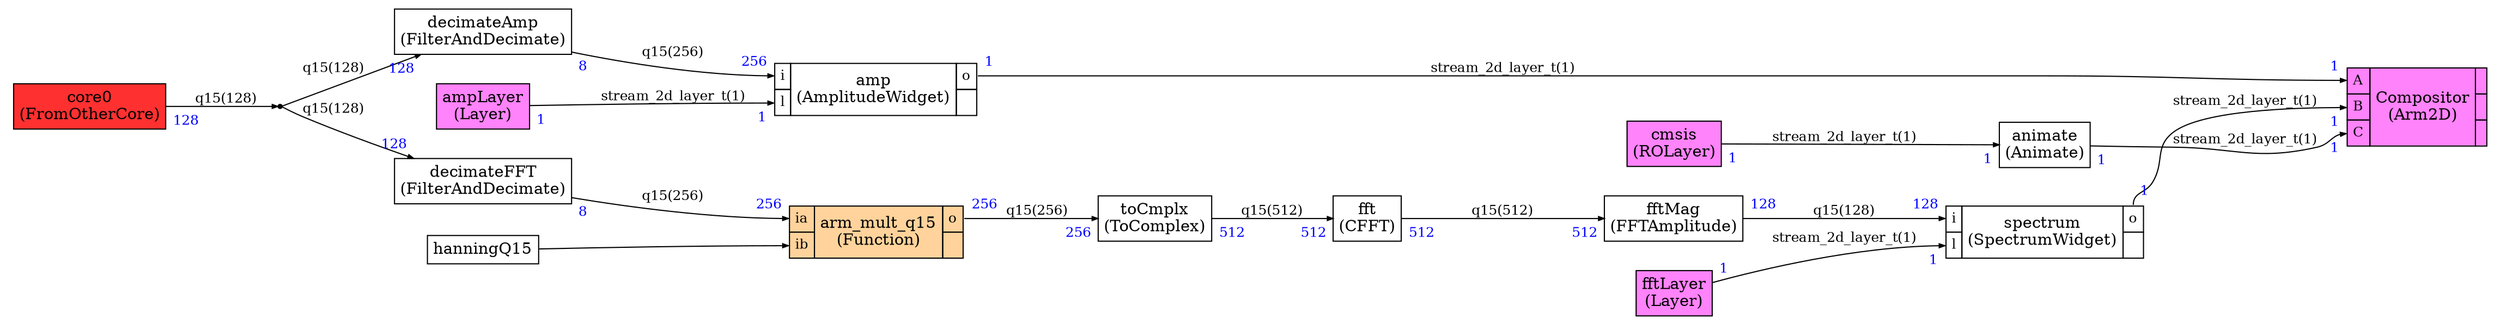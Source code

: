 



digraph structs {
    bgcolor = "white"
    node [shape=plaintext,color="black",fontcolor="black",fontname="Times-Roman"]
    rankdir=LR
    edge [arrowsize="0.5",color="black",fontcolor="black",fontname="Times-Roman"]



Compositor [label=<
<TABLE color="black" bgcolor="orchid1" BORDER="0" CELLBORDER="1" CELLSPACING="0" CELLPADDING="4">
  <TR>
    <TD PORT="A"><FONT POINT-SIZE="12.0" COLOR="black">A</FONT></TD>
    <TD ALIGN="CENTER" ROWSPAN="3"><FONT COLOR="black" POINT-SIZE="14.0">Compositor<BR/>(Arm2D)</FONT></TD>
    <TD></TD>
  </TR>
<TR>
<TD PORT="B"><FONT POINT-SIZE="12.0" COLOR="black">B</FONT></TD>

 
<TD></TD></TR><TR>
<TD PORT="C"><FONT POINT-SIZE="12.0" COLOR="black">C</FONT></TD>

 
<TD></TD></TR>

</TABLE>>];


amp [label=<
<TABLE color="black" bgcolor="None" BORDER="0" CELLBORDER="1" CELLSPACING="0" CELLPADDING="4">
  <TR>
    <TD PORT="i"><FONT POINT-SIZE="12.0" COLOR="black">i</FONT></TD>
    <TD ALIGN="CENTER" ROWSPAN="2"><FONT COLOR="black" POINT-SIZE="14.0">amp<BR/>(AmplitudeWidget)</FONT></TD>
    <TD PORT="o"><FONT POINT-SIZE="12.0" COLOR="black">o</FONT></TD>
  </TR>
<TR>
<TD PORT="l"><FONT POINT-SIZE="12.0" COLOR="black">l</FONT></TD>

 
<TD></TD></TR>

</TABLE>>];

ampLayer [label=<
<TABLE color="black" bgcolor="orchid1" BORDER="0" CELLBORDER="1" CELLSPACING="0" CELLPADDING="4">
  <TR>
    <TD ALIGN="CENTER" PORT="i"><FONT COLOR="black" POINT-SIZE="14.0">ampLayer<BR/>(Layer)</FONT></TD>
  </TR>
</TABLE>>];

animate [label=<
<TABLE color="black" bgcolor="None" BORDER="0" CELLBORDER="1" CELLSPACING="0" CELLPADDING="4">
  <TR>
    <TD ALIGN="CENTER" PORT="i"><FONT COLOR="black" POINT-SIZE="14.0">animate<BR/>(Animate)</FONT></TD>
  </TR>
</TABLE>>];


arm_mult_q151 [label=<
<TABLE color="black" bgcolor="burlywood1" BORDER="0" CELLBORDER="1" CELLSPACING="0" CELLPADDING="4">
  <TR>
    <TD PORT="ia"><FONT POINT-SIZE="12.0" COLOR="black">ia</FONT></TD>
    <TD ALIGN="CENTER" ROWSPAN="2"><FONT COLOR="black" POINT-SIZE="14.0">arm_mult_q15<BR/>(Function)</FONT></TD>
    <TD PORT="o"><FONT POINT-SIZE="12.0" COLOR="black">o</FONT></TD>
  </TR>
<TR>
<TD PORT="ib"><FONT POINT-SIZE="12.0" COLOR="black">ib</FONT></TD>

 
<TD></TD></TR>

</TABLE>>];

cmsis [label=<
<TABLE color="black" bgcolor="orchid1" BORDER="0" CELLBORDER="1" CELLSPACING="0" CELLPADDING="4">
  <TR>
    <TD ALIGN="CENTER" PORT="i"><FONT COLOR="black" POINT-SIZE="14.0">cmsis<BR/>(ROLayer)</FONT></TD>
  </TR>
</TABLE>>];

core0 [label=<
<TABLE color="black" bgcolor="firebrick1" BORDER="0" CELLBORDER="1" CELLSPACING="0" CELLPADDING="4">
  <TR>
    <TD ALIGN="CENTER" PORT="i"><FONT COLOR="black" POINT-SIZE="14.0">core0<BR/>(FromOtherCore)</FONT></TD>
  </TR>
</TABLE>>];

decimateAmp [label=<
<TABLE color="black" bgcolor="None" BORDER="0" CELLBORDER="1" CELLSPACING="0" CELLPADDING="4">
  <TR>
    <TD ALIGN="CENTER" PORT="i"><FONT COLOR="black" POINT-SIZE="14.0">decimateAmp<BR/>(FilterAndDecimate)</FONT></TD>
  </TR>
</TABLE>>];

decimateFFT [label=<
<TABLE color="black" bgcolor="None" BORDER="0" CELLBORDER="1" CELLSPACING="0" CELLPADDING="4">
  <TR>
    <TD ALIGN="CENTER" PORT="i"><FONT COLOR="black" POINT-SIZE="14.0">decimateFFT<BR/>(FilterAndDecimate)</FONT></TD>
  </TR>
</TABLE>>];

dup0 [shape=point,label="dup0"]

fft [label=<
<TABLE color="black" bgcolor="None" BORDER="0" CELLBORDER="1" CELLSPACING="0" CELLPADDING="4">
  <TR>
    <TD ALIGN="CENTER" PORT="i"><FONT COLOR="black" POINT-SIZE="14.0">fft<BR/>(CFFT)</FONT></TD>
  </TR>
</TABLE>>];

fftLayer [label=<
<TABLE color="black" bgcolor="orchid1" BORDER="0" CELLBORDER="1" CELLSPACING="0" CELLPADDING="4">
  <TR>
    <TD ALIGN="CENTER" PORT="i"><FONT COLOR="black" POINT-SIZE="14.0">fftLayer<BR/>(Layer)</FONT></TD>
  </TR>
</TABLE>>];

fftMag [label=<
<TABLE color="black" bgcolor="None" BORDER="0" CELLBORDER="1" CELLSPACING="0" CELLPADDING="4">
  <TR>
    <TD ALIGN="CENTER" PORT="i"><FONT COLOR="black" POINT-SIZE="14.0">fftMag<BR/>(FFTAmplitude)</FONT></TD>
  </TR>
</TABLE>>];


spectrum [label=<
<TABLE color="black" bgcolor="None" BORDER="0" CELLBORDER="1" CELLSPACING="0" CELLPADDING="4">
  <TR>
    <TD PORT="i"><FONT POINT-SIZE="12.0" COLOR="black">i</FONT></TD>
    <TD ALIGN="CENTER" ROWSPAN="2"><FONT COLOR="black" POINT-SIZE="14.0">spectrum<BR/>(SpectrumWidget)</FONT></TD>
    <TD PORT="o"><FONT POINT-SIZE="12.0" COLOR="black">o</FONT></TD>
  </TR>
<TR>
<TD PORT="l"><FONT POINT-SIZE="12.0" COLOR="black">l</FONT></TD>

 
<TD></TD></TR>

</TABLE>>];

toCmplx [label=<
<TABLE color="black" bgcolor="None" BORDER="0" CELLBORDER="1" CELLSPACING="0" CELLPADDING="4">
  <TR>
    <TD ALIGN="CENTER" PORT="i"><FONT COLOR="black" POINT-SIZE="14.0">toCmplx<BR/>(ToComplex)</FONT></TD>
  </TR>
</TABLE>>];



decimateAmp:i -> amp:i [style="solid",color="black",fontsize="12.0",fontcolor="black",label=<q15(256)>
,headlabel=<<TABLE BORDER="0" CELLPADDING="4"><TR><TD><FONT COLOR="blue" POINT-SIZE="12.0" >256</FONT>
</TD></TR></TABLE>>
,taillabel=<<TABLE BORDER="0" CELLPADDING="4"><TR><TD><FONT COLOR="blue" POINT-SIZE="12.0" >8</FONT>
</TD></TR></TABLE>>]

decimateFFT:i -> arm_mult_q151:ia [style="solid",color="black",fontsize="12.0",fontcolor="black",label=<q15(256)>
,headlabel=<<TABLE BORDER="0" CELLPADDING="4"><TR><TD><FONT COLOR="blue" POINT-SIZE="12.0" >256</FONT>
</TD></TR></TABLE>>
,taillabel=<<TABLE BORDER="0" CELLPADDING="4"><TR><TD><FONT COLOR="blue" POINT-SIZE="12.0" >8</FONT>
</TD></TR></TABLE>>]

arm_mult_q151:o -> toCmplx:i [style="solid",color="black",fontsize="12.0",fontcolor="black",label=<q15(256)>
,headlabel=<<TABLE BORDER="0" CELLPADDING="4"><TR><TD><FONT COLOR="blue" POINT-SIZE="12.0" >256</FONT>
</TD></TR></TABLE>>
,taillabel=<<TABLE BORDER="0" CELLPADDING="4"><TR><TD><FONT COLOR="blue" POINT-SIZE="12.0" >256</FONT>
</TD></TR></TABLE>>]

toCmplx:i -> fft:i [style="solid",color="black",fontsize="12.0",fontcolor="black",label=<q15(512)>
,headlabel=<<TABLE BORDER="0" CELLPADDING="4"><TR><TD><FONT COLOR="blue" POINT-SIZE="12.0" >512</FONT>
</TD></TR></TABLE>>
,taillabel=<<TABLE BORDER="0" CELLPADDING="4"><TR><TD><FONT COLOR="blue" POINT-SIZE="12.0" >512</FONT>
</TD></TR></TABLE>>]

fft:i -> fftMag:i [style="solid",color="black",fontsize="12.0",fontcolor="black",label=<q15(512)>
,headlabel=<<TABLE BORDER="0" CELLPADDING="4"><TR><TD><FONT COLOR="blue" POINT-SIZE="12.0" >512</FONT>
</TD></TR></TABLE>>
,taillabel=<<TABLE BORDER="0" CELLPADDING="4"><TR><TD><FONT COLOR="blue" POINT-SIZE="12.0" >512</FONT>
</TD></TR></TABLE>>]

fftMag:i -> spectrum:i [style="solid",color="black",fontsize="12.0",fontcolor="black",label=<q15(128)>
,headlabel=<<TABLE BORDER="0" CELLPADDING="4"><TR><TD><FONT COLOR="blue" POINT-SIZE="12.0" >128</FONT>
</TD></TR></TABLE>>
,taillabel=<<TABLE BORDER="0" CELLPADDING="4"><TR><TD><FONT COLOR="blue" POINT-SIZE="12.0" >128</FONT>
</TD></TR></TABLE>>]

ampLayer:i -> amp:l [style="solid",color="black",fontsize="12.0",fontcolor="black",label=<stream_2d_layer_t(1)>
,headlabel=<<TABLE BORDER="0" CELLPADDING="4"><TR><TD><FONT COLOR="blue" POINT-SIZE="12.0" >1</FONT>
</TD></TR></TABLE>>
,taillabel=<<TABLE BORDER="0" CELLPADDING="4"><TR><TD><FONT COLOR="blue" POINT-SIZE="12.0" >1</FONT>
</TD></TR></TABLE>>]

fftLayer:i -> spectrum:l [style="solid",color="black",fontsize="12.0",fontcolor="black",label=<stream_2d_layer_t(1)>
,headlabel=<<TABLE BORDER="0" CELLPADDING="4"><TR><TD><FONT COLOR="blue" POINT-SIZE="12.0" >1</FONT>
</TD></TR></TABLE>>
,taillabel=<<TABLE BORDER="0" CELLPADDING="4"><TR><TD><FONT COLOR="blue" POINT-SIZE="12.0" >1</FONT>
</TD></TR></TABLE>>]

cmsis:i -> animate:i [style="solid",color="black",fontsize="12.0",fontcolor="black",label=<stream_2d_layer_t(1)>
,headlabel=<<TABLE BORDER="0" CELLPADDING="4"><TR><TD><FONT COLOR="blue" POINT-SIZE="12.0" >1</FONT>
</TD></TR></TABLE>>
,taillabel=<<TABLE BORDER="0" CELLPADDING="4"><TR><TD><FONT COLOR="blue" POINT-SIZE="12.0" >1</FONT>
</TD></TR></TABLE>>]

amp:o -> Compositor:A [style="solid",color="black",fontsize="12.0",fontcolor="black",label=<stream_2d_layer_t(1)>
,headlabel=<<TABLE BORDER="0" CELLPADDING="4"><TR><TD><FONT COLOR="blue" POINT-SIZE="12.0" >1</FONT>
</TD></TR></TABLE>>
,taillabel=<<TABLE BORDER="0" CELLPADDING="4"><TR><TD><FONT COLOR="blue" POINT-SIZE="12.0" >1</FONT>
</TD></TR></TABLE>>]

spectrum:o -> Compositor:B [style="solid",color="black",fontsize="12.0",fontcolor="black",label=<stream_2d_layer_t(1)>
,headlabel=<<TABLE BORDER="0" CELLPADDING="4"><TR><TD><FONT COLOR="blue" POINT-SIZE="12.0" >1</FONT>
</TD></TR></TABLE>>
,taillabel=<<TABLE BORDER="0" CELLPADDING="4"><TR><TD><FONT COLOR="blue" POINT-SIZE="12.0" >1</FONT>
</TD></TR></TABLE>>]

animate:i -> Compositor:C [style="solid",color="black",fontsize="12.0",fontcolor="black",label=<stream_2d_layer_t(1)>
,headlabel=<<TABLE BORDER="0" CELLPADDING="4"><TR><TD><FONT COLOR="blue" POINT-SIZE="12.0" >1</FONT>
</TD></TR></TABLE>>
,taillabel=<<TABLE BORDER="0" CELLPADDING="4"><TR><TD><FONT COLOR="blue" POINT-SIZE="12.0" >1</FONT>
</TD></TR></TABLE>>]

core0:i ->  
dup0 [style="solid",color="black",fontsize="12.0",fontcolor="black",label=<q15(128)>

,taillabel=<<TABLE BORDER="0" CELLPADDING="4"><TR><TD><FONT COLOR="blue" POINT-SIZE="12.0" >128</FONT>
</TD></TR></TABLE>>]

 
dup0 -> decimateAmp:i [style="solid",color="black",fontsize="12.0",fontcolor="black",label=<q15(128)>
,headlabel=<<TABLE BORDER="0" CELLPADDING="4"><TR><TD><FONT COLOR="blue" POINT-SIZE="12.0" >128</FONT>
</TD></TR></TABLE>>
]

 
dup0 -> decimateFFT:i [style="solid",color="black",fontsize="12.0",fontcolor="black",label=<q15(128)>
,headlabel=<<TABLE BORDER="0" CELLPADDING="4"><TR><TD><FONT COLOR="blue" POINT-SIZE="12.0" >128</FONT>
</TD></TR></TABLE>>
]

hanningQ15 [label=<
<TABLE color="black" bgcolor="none" BORDER="0" CELLBORDER="1" CELLSPACING="0" CELLPADDING="4">
  <TR>
    <TD ALIGN="CENTER" PORT="i"><FONT COLOR="black" POINT-SIZE="14.0">hanningQ15</FONT></TD>
  </TR>
</TABLE>>];

hanningQ15:i -> arm_mult_q151:ib
 [style="solid",color="black"]
}

